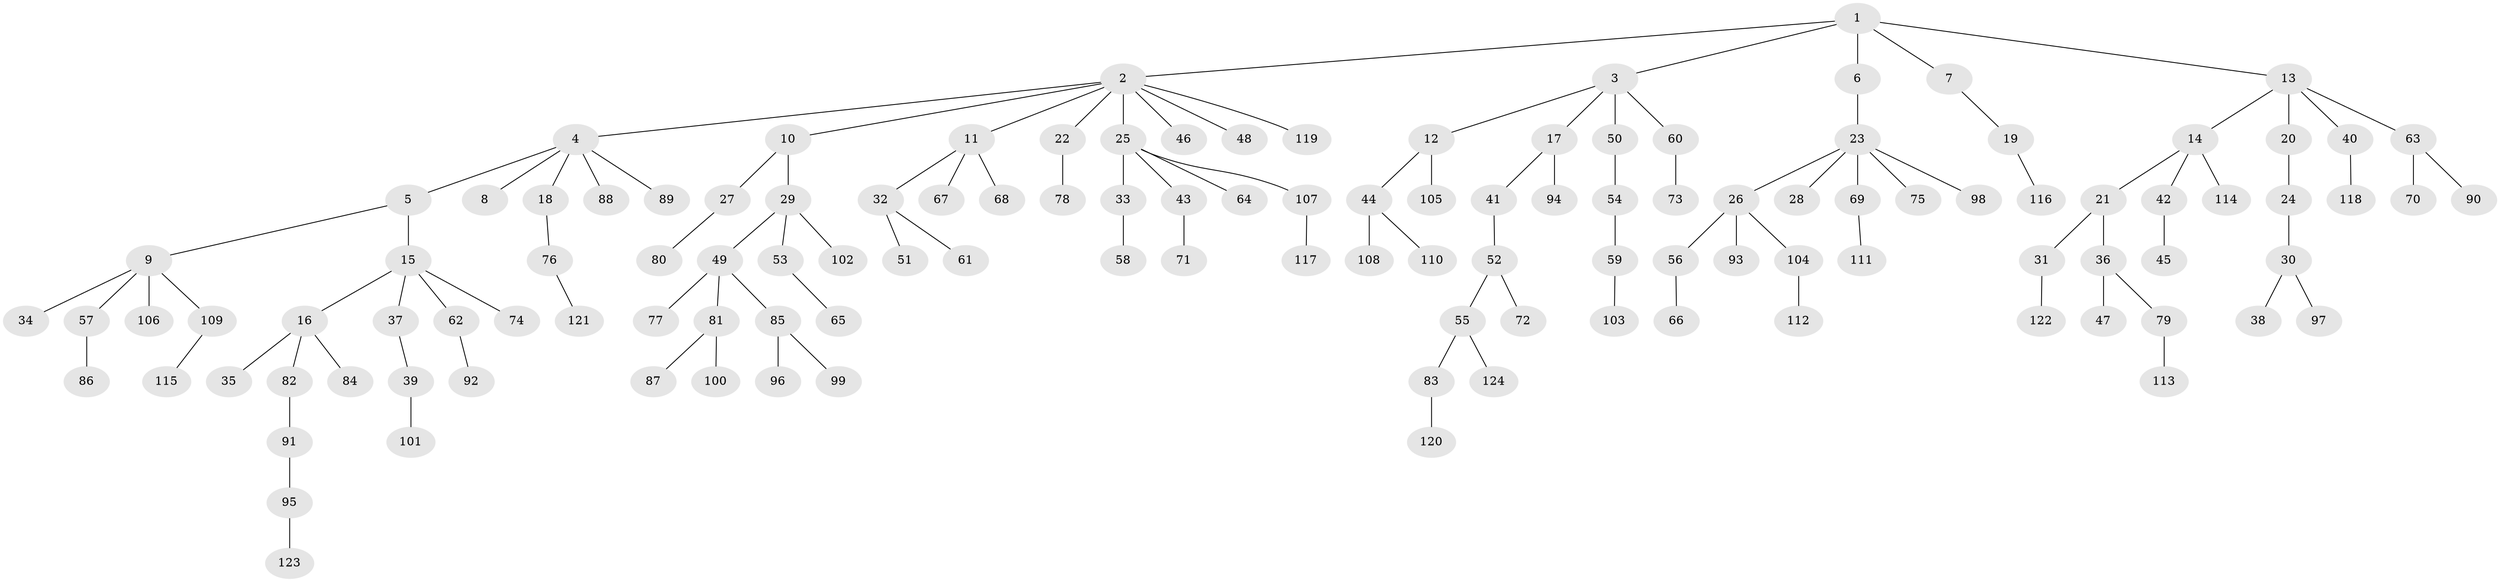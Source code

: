 // Generated by graph-tools (version 1.1) at 2025/37/03/09/25 02:37:09]
// undirected, 124 vertices, 123 edges
graph export_dot {
graph [start="1"]
  node [color=gray90,style=filled];
  1;
  2;
  3;
  4;
  5;
  6;
  7;
  8;
  9;
  10;
  11;
  12;
  13;
  14;
  15;
  16;
  17;
  18;
  19;
  20;
  21;
  22;
  23;
  24;
  25;
  26;
  27;
  28;
  29;
  30;
  31;
  32;
  33;
  34;
  35;
  36;
  37;
  38;
  39;
  40;
  41;
  42;
  43;
  44;
  45;
  46;
  47;
  48;
  49;
  50;
  51;
  52;
  53;
  54;
  55;
  56;
  57;
  58;
  59;
  60;
  61;
  62;
  63;
  64;
  65;
  66;
  67;
  68;
  69;
  70;
  71;
  72;
  73;
  74;
  75;
  76;
  77;
  78;
  79;
  80;
  81;
  82;
  83;
  84;
  85;
  86;
  87;
  88;
  89;
  90;
  91;
  92;
  93;
  94;
  95;
  96;
  97;
  98;
  99;
  100;
  101;
  102;
  103;
  104;
  105;
  106;
  107;
  108;
  109;
  110;
  111;
  112;
  113;
  114;
  115;
  116;
  117;
  118;
  119;
  120;
  121;
  122;
  123;
  124;
  1 -- 2;
  1 -- 3;
  1 -- 6;
  1 -- 7;
  1 -- 13;
  2 -- 4;
  2 -- 10;
  2 -- 11;
  2 -- 22;
  2 -- 25;
  2 -- 46;
  2 -- 48;
  2 -- 119;
  3 -- 12;
  3 -- 17;
  3 -- 50;
  3 -- 60;
  4 -- 5;
  4 -- 8;
  4 -- 18;
  4 -- 88;
  4 -- 89;
  5 -- 9;
  5 -- 15;
  6 -- 23;
  7 -- 19;
  9 -- 34;
  9 -- 57;
  9 -- 106;
  9 -- 109;
  10 -- 27;
  10 -- 29;
  11 -- 32;
  11 -- 67;
  11 -- 68;
  12 -- 44;
  12 -- 105;
  13 -- 14;
  13 -- 20;
  13 -- 40;
  13 -- 63;
  14 -- 21;
  14 -- 42;
  14 -- 114;
  15 -- 16;
  15 -- 37;
  15 -- 62;
  15 -- 74;
  16 -- 35;
  16 -- 82;
  16 -- 84;
  17 -- 41;
  17 -- 94;
  18 -- 76;
  19 -- 116;
  20 -- 24;
  21 -- 31;
  21 -- 36;
  22 -- 78;
  23 -- 26;
  23 -- 28;
  23 -- 69;
  23 -- 75;
  23 -- 98;
  24 -- 30;
  25 -- 33;
  25 -- 43;
  25 -- 64;
  25 -- 107;
  26 -- 56;
  26 -- 93;
  26 -- 104;
  27 -- 80;
  29 -- 49;
  29 -- 53;
  29 -- 102;
  30 -- 38;
  30 -- 97;
  31 -- 122;
  32 -- 51;
  32 -- 61;
  33 -- 58;
  36 -- 47;
  36 -- 79;
  37 -- 39;
  39 -- 101;
  40 -- 118;
  41 -- 52;
  42 -- 45;
  43 -- 71;
  44 -- 108;
  44 -- 110;
  49 -- 77;
  49 -- 81;
  49 -- 85;
  50 -- 54;
  52 -- 55;
  52 -- 72;
  53 -- 65;
  54 -- 59;
  55 -- 83;
  55 -- 124;
  56 -- 66;
  57 -- 86;
  59 -- 103;
  60 -- 73;
  62 -- 92;
  63 -- 70;
  63 -- 90;
  69 -- 111;
  76 -- 121;
  79 -- 113;
  81 -- 87;
  81 -- 100;
  82 -- 91;
  83 -- 120;
  85 -- 96;
  85 -- 99;
  91 -- 95;
  95 -- 123;
  104 -- 112;
  107 -- 117;
  109 -- 115;
}
